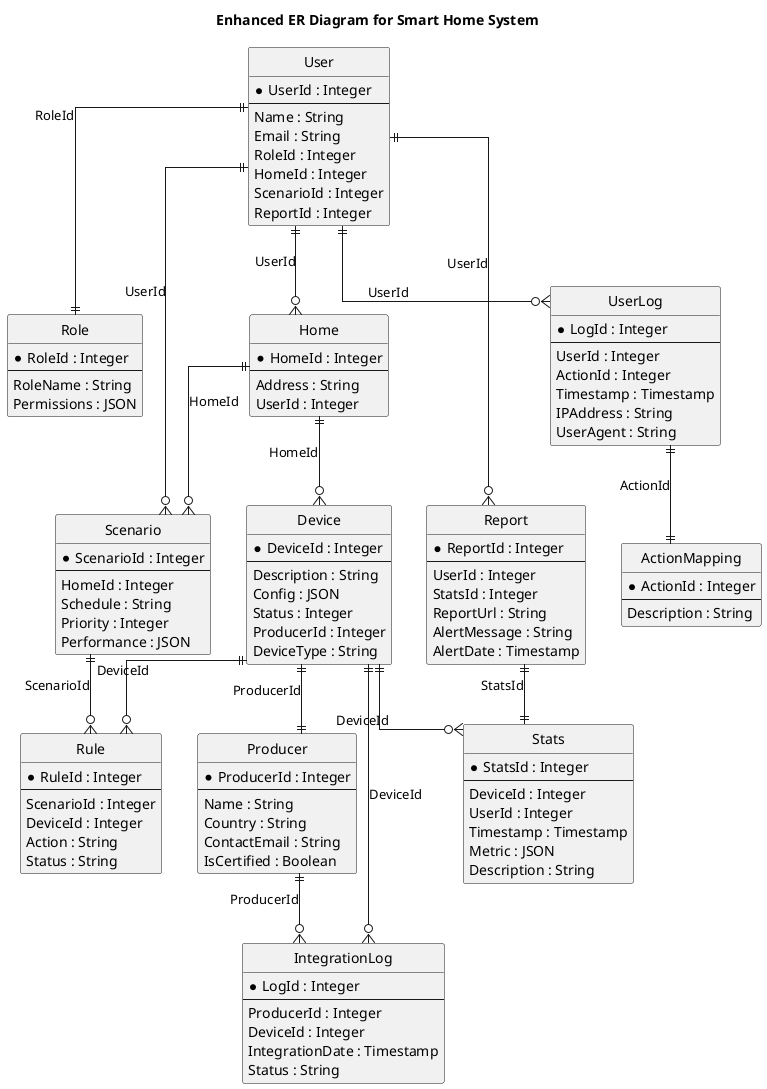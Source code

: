@startuml
skinparam monochrome true
skinparam linetype ortho
hide circle

title Enhanced ER Diagram for Smart Home System

entity User {
  * UserId : Integer
  ---
  Name : String
  Email : String
  RoleId : Integer
  HomeId : Integer
  ScenarioId : Integer
  ReportId : Integer
}

entity Role {
  * RoleId : Integer
  ---
  RoleName : String
  Permissions : JSON
}

entity Home {
  * HomeId : Integer
  ---
  Address : String
  UserId : Integer
}

entity Device {
  * DeviceId : Integer
  ---
  Description : String
  Config : JSON
  Status : Integer
  ProducerId : Integer
  DeviceType : String
}

entity Scenario {
  * ScenarioId : Integer
  ---
  HomeId : Integer
  Schedule : String
  Priority : Integer
  Performance : JSON
}

entity Rule {
  * RuleId : Integer
  ---
  ScenarioId : Integer
  DeviceId : Integer
  Action : String
  Status : String
}

entity Report {
  * ReportId : Integer
  ---
  UserId : Integer
  StatsId : Integer
  ReportUrl : String
  AlertMessage : String
  AlertDate : Timestamp
}

entity Stats {
  * StatsId : Integer
  ---
  DeviceId : Integer
  UserId : Integer
  Timestamp : Timestamp
  Metric : JSON
  Description : String
}

entity Producer {
  * ProducerId : Integer
  ---
  Name : String
  Country : String
  ContactEmail : String
  IsCertified : Boolean
}

entity IntegrationLog {
  * LogId : Integer
  ---
  ProducerId : Integer
  DeviceId : Integer
  IntegrationDate : Timestamp
  Status : String
}

entity UserLog {
  * LogId : Integer
  ---
  UserId : Integer
  ActionId : Integer
  Timestamp : Timestamp
  IPAddress : String
  UserAgent : String
}

entity ActionMapping {
  * ActionId : Integer
  ---
  Description : String
}

' Relationships
User ||--|| Role : "RoleId"
User ||--o{ Home : "UserId"
User ||--o{ Scenario : "UserId"
User ||--o{ Report : "UserId"
User ||--o{ UserLog : "UserId"
Home ||--o{ Scenario : "HomeId"
Home ||--o{ Device : "HomeId"
Device ||--|| Producer : "ProducerId"
Device ||--o{ Rule : "DeviceId"
Device ||--o{ Stats : "DeviceId"
Scenario ||--o{ Rule : "ScenarioId"
Producer ||--o{ IntegrationLog : "ProducerId"
Device ||--o{ IntegrationLog : "DeviceId"
Report ||--|| Stats : "StatsId"
UserLog ||--|| ActionMapping : "ActionId"

@enduml